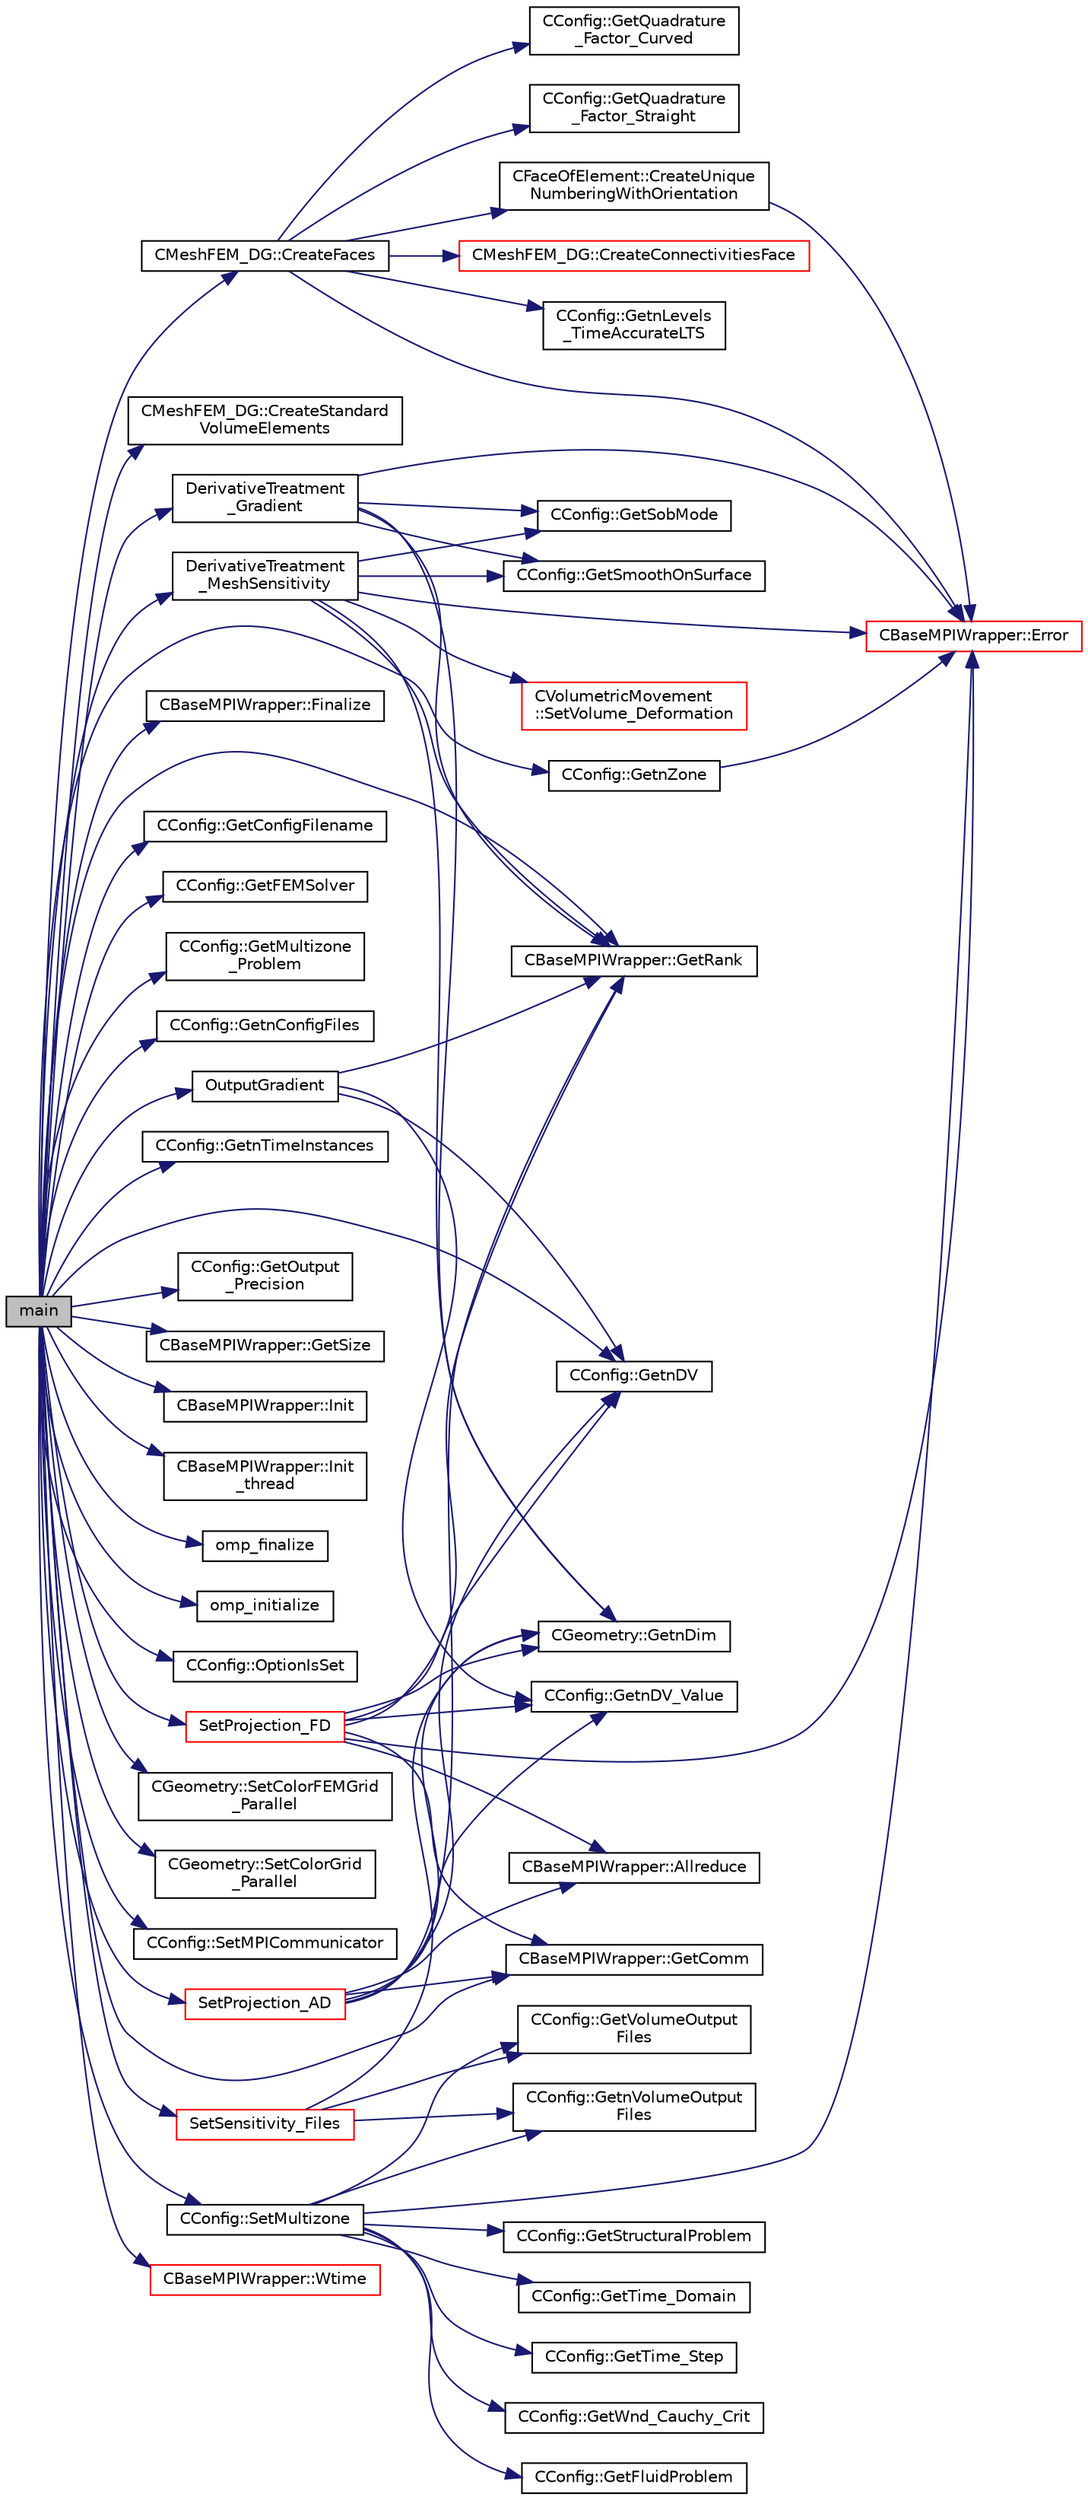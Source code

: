 digraph "main"
{
 // LATEX_PDF_SIZE
  edge [fontname="Helvetica",fontsize="10",labelfontname="Helvetica",labelfontsize="10"];
  node [fontname="Helvetica",fontsize="10",shape=record];
  rankdir="LR";
  Node1 [label="main",height=0.2,width=0.4,color="black", fillcolor="grey75", style="filled", fontcolor="black",tooltip=" "];
  Node1 -> Node2 [color="midnightblue",fontsize="10",style="solid",fontname="Helvetica"];
  Node2 [label="CMeshFEM_DG::CreateFaces",height=0.2,width=0.4,color="black", fillcolor="white", style="filled",URL="$classCMeshFEM__DG.html#a1f627fc4d40b545b139486a83396874d",tooltip="Function to create the faces used in the DG formulation."];
  Node2 -> Node3 [color="midnightblue",fontsize="10",style="solid",fontname="Helvetica"];
  Node3 [label="CMeshFEM_DG::CreateConnectivitiesFace",height=0.2,width=0.4,color="red", fillcolor="white", style="filled",URL="$classCMeshFEM__DG.html#a6640834bb680287577c101d1982f524e",tooltip="Function, which computes the correct sequence of the connectivities of a face, such that it matches t..."];
  Node2 -> Node14 [color="midnightblue",fontsize="10",style="solid",fontname="Helvetica"];
  Node14 [label="CFaceOfElement::CreateUnique\lNumberingWithOrientation",height=0.2,width=0.4,color="black", fillcolor="white", style="filled",URL="$classCFaceOfElement.html#aa4d87bea8ad3cf2bf6ccf58099605f85",tooltip=" "];
  Node14 -> Node5 [color="midnightblue",fontsize="10",style="solid",fontname="Helvetica"];
  Node5 [label="CBaseMPIWrapper::Error",height=0.2,width=0.4,color="red", fillcolor="white", style="filled",URL="$classCBaseMPIWrapper.html#a04457c47629bda56704e6a8804833eeb",tooltip=" "];
  Node2 -> Node5 [color="midnightblue",fontsize="10",style="solid",fontname="Helvetica"];
  Node2 -> Node15 [color="midnightblue",fontsize="10",style="solid",fontname="Helvetica"];
  Node15 [label="CConfig::GetnLevels\l_TimeAccurateLTS",height=0.2,width=0.4,color="black", fillcolor="white", style="filled",URL="$classCConfig.html#a27dc07a71d7798a849c68eda017144c8",tooltip="Get the number of time levels for time accurate local time stepping."];
  Node2 -> Node16 [color="midnightblue",fontsize="10",style="solid",fontname="Helvetica"];
  Node16 [label="CConfig::GetQuadrature\l_Factor_Curved",height=0.2,width=0.4,color="black", fillcolor="white", style="filled",URL="$classCConfig.html#a327e9a26e0fbd3a012a264923f3a1be6",tooltip="Get the factor applied during quadrature of curved elements."];
  Node2 -> Node17 [color="midnightblue",fontsize="10",style="solid",fontname="Helvetica"];
  Node17 [label="CConfig::GetQuadrature\l_Factor_Straight",height=0.2,width=0.4,color="black", fillcolor="white", style="filled",URL="$classCConfig.html#aff94e1be1fb0285007575ebcb27bff0d",tooltip="Get the factor applied during quadrature of straight elements."];
  Node1 -> Node18 [color="midnightblue",fontsize="10",style="solid",fontname="Helvetica"];
  Node18 [label="CMeshFEM_DG::CreateStandard\lVolumeElements",height=0.2,width=0.4,color="black", fillcolor="white", style="filled",URL="$classCMeshFEM__DG.html#a0eff23b6bfc954a78446b1cac9b6120a",tooltip="Function to create the standard volume elements."];
  Node1 -> Node19 [color="midnightblue",fontsize="10",style="solid",fontname="Helvetica"];
  Node19 [label="DerivativeTreatment\l_Gradient",height=0.2,width=0.4,color="black", fillcolor="white", style="filled",URL="$SU2__DOT_8cpp.html#aeab9feca294df8ac872d861d57e1ac88",tooltip="Treatment of derivatives with the Sobolev smoothing solver."];
  Node19 -> Node5 [color="midnightblue",fontsize="10",style="solid",fontname="Helvetica"];
  Node19 -> Node20 [color="midnightblue",fontsize="10",style="solid",fontname="Helvetica"];
  Node20 [label="CGeometry::GetnDim",height=0.2,width=0.4,color="black", fillcolor="white", style="filled",URL="$classCGeometry.html#ace7f7fe876f629f5bd5f92d4805a1a4b",tooltip="Get number of coordinates."];
  Node19 -> Node21 [color="midnightblue",fontsize="10",style="solid",fontname="Helvetica"];
  Node21 [label="CBaseMPIWrapper::GetRank",height=0.2,width=0.4,color="black", fillcolor="white", style="filled",URL="$classCBaseMPIWrapper.html#a63e1f265b788b4e56cb7ebdeba29b78e",tooltip=" "];
  Node19 -> Node22 [color="midnightblue",fontsize="10",style="solid",fontname="Helvetica"];
  Node22 [label="CConfig::GetSmoothOnSurface",height=0.2,width=0.4,color="black", fillcolor="white", style="filled",URL="$classCConfig.html#a86fc527efafc7ade33328d7f95fe9ee2",tooltip="Check if we assemble the operator on the surface."];
  Node19 -> Node23 [color="midnightblue",fontsize="10",style="solid",fontname="Helvetica"];
  Node23 [label="CConfig::GetSobMode",height=0.2,width=0.4,color="black", fillcolor="white", style="filled",URL="$classCConfig.html#a5fdef05b7a2d974cf47dbfb93678f38b",tooltip="The modus of operation for the Sobolev solver."];
  Node1 -> Node24 [color="midnightblue",fontsize="10",style="solid",fontname="Helvetica"];
  Node24 [label="DerivativeTreatment\l_MeshSensitivity",height=0.2,width=0.4,color="black", fillcolor="white", style="filled",URL="$SU2__DOT_8cpp.html#a160a5823e2f9b59992121278680ea5d5",tooltip="Treatment of derivatives with the Sobolev smoothing solver."];
  Node24 -> Node5 [color="midnightblue",fontsize="10",style="solid",fontname="Helvetica"];
  Node24 -> Node20 [color="midnightblue",fontsize="10",style="solid",fontname="Helvetica"];
  Node24 -> Node21 [color="midnightblue",fontsize="10",style="solid",fontname="Helvetica"];
  Node24 -> Node22 [color="midnightblue",fontsize="10",style="solid",fontname="Helvetica"];
  Node24 -> Node23 [color="midnightblue",fontsize="10",style="solid",fontname="Helvetica"];
  Node24 -> Node25 [color="midnightblue",fontsize="10",style="solid",fontname="Helvetica"];
  Node25 [label="CVolumetricMovement\l::SetVolume_Deformation",height=0.2,width=0.4,color="red", fillcolor="white", style="filled",URL="$classCVolumetricMovement.html#a96c9dadafe051a2479ef4ec4b51adb04",tooltip="Grid deformation using the spring analogy method."];
  Node1 -> Node135 [color="midnightblue",fontsize="10",style="solid",fontname="Helvetica"];
  Node135 [label="CBaseMPIWrapper::Finalize",height=0.2,width=0.4,color="black", fillcolor="white", style="filled",URL="$classCBaseMPIWrapper.html#a5459d6cee8e839902766948777fb6116",tooltip=" "];
  Node1 -> Node32 [color="midnightblue",fontsize="10",style="solid",fontname="Helvetica"];
  Node32 [label="CBaseMPIWrapper::GetComm",height=0.2,width=0.4,color="black", fillcolor="white", style="filled",URL="$classCBaseMPIWrapper.html#a8154391fc3522954802889d81d4ef5da",tooltip=" "];
  Node1 -> Node136 [color="midnightblue",fontsize="10",style="solid",fontname="Helvetica"];
  Node136 [label="CConfig::GetConfigFilename",height=0.2,width=0.4,color="black", fillcolor="white", style="filled",URL="$classCConfig.html#a243a8d9151ea4cba3d8b3b578efbf492",tooltip="Get the filenames of the individual config files."];
  Node1 -> Node137 [color="midnightblue",fontsize="10",style="solid",fontname="Helvetica"];
  Node137 [label="CConfig::GetFEMSolver",height=0.2,width=0.4,color="black", fillcolor="white", style="filled",URL="$classCConfig.html#a026768bd4b64557bf812e687471756df",tooltip="Return true if a high order FEM solver is in use."];
  Node1 -> Node138 [color="midnightblue",fontsize="10",style="solid",fontname="Helvetica"];
  Node138 [label="CConfig::GetMultizone\l_Problem",height=0.2,width=0.4,color="black", fillcolor="white", style="filled",URL="$classCConfig.html#abafdda03255a7f71a9701ded02f6d231",tooltip="Get whether the simulation we are running is a multizone simulation."];
  Node1 -> Node139 [color="midnightblue",fontsize="10",style="solid",fontname="Helvetica"];
  Node139 [label="CConfig::GetnConfigFiles",height=0.2,width=0.4,color="black", fillcolor="white", style="filled",URL="$classCConfig.html#ab00a1703764c8e2c640b8a71a4a17dfa",tooltip="Get the number of config files."];
  Node1 -> Node140 [color="midnightblue",fontsize="10",style="solid",fontname="Helvetica"];
  Node140 [label="CConfig::GetnDV",height=0.2,width=0.4,color="black", fillcolor="white", style="filled",URL="$classCConfig.html#ae5c65a1fe19d745724a39ca169d82698",tooltip="Get the number of design variables."];
  Node1 -> Node141 [color="midnightblue",fontsize="10",style="solid",fontname="Helvetica"];
  Node141 [label="CConfig::GetnTimeInstances",height=0.2,width=0.4,color="black", fillcolor="white", style="filled",URL="$classCConfig.html#a6ae9111090db52de2f8f07f77d6416d5",tooltip="Retrieves the number of periodic time instances for Harmonic Balance."];
  Node1 -> Node142 [color="midnightblue",fontsize="10",style="solid",fontname="Helvetica"];
  Node142 [label="CConfig::GetnZone",height=0.2,width=0.4,color="black", fillcolor="white", style="filled",URL="$classCConfig.html#a33f1af516d14a4d3815b577c37398773",tooltip="Gets the number of zones in the mesh file."];
  Node142 -> Node5 [color="midnightblue",fontsize="10",style="solid",fontname="Helvetica"];
  Node1 -> Node143 [color="midnightblue",fontsize="10",style="solid",fontname="Helvetica"];
  Node143 [label="CConfig::GetOutput\l_Precision",height=0.2,width=0.4,color="black", fillcolor="white", style="filled",URL="$classCConfig.html#abd7ba56a182284f00644b8d2b81a8c17",tooltip="Get the output precision to be used in <ofstream>.precision(value) for history and SU2_DOT output."];
  Node1 -> Node21 [color="midnightblue",fontsize="10",style="solid",fontname="Helvetica"];
  Node1 -> Node144 [color="midnightblue",fontsize="10",style="solid",fontname="Helvetica"];
  Node144 [label="CBaseMPIWrapper::GetSize",height=0.2,width=0.4,color="black", fillcolor="white", style="filled",URL="$classCBaseMPIWrapper.html#a3a60032ab9d3e6197ca2796cfb37c4e2",tooltip=" "];
  Node1 -> Node145 [color="midnightblue",fontsize="10",style="solid",fontname="Helvetica"];
  Node145 [label="CBaseMPIWrapper::Init",height=0.2,width=0.4,color="black", fillcolor="white", style="filled",URL="$classCBaseMPIWrapper.html#a2b27c0e62f4e5480698eac8ce9accc34",tooltip=" "];
  Node1 -> Node146 [color="midnightblue",fontsize="10",style="solid",fontname="Helvetica"];
  Node146 [label="CBaseMPIWrapper::Init\l_thread",height=0.2,width=0.4,color="black", fillcolor="white", style="filled",URL="$classCBaseMPIWrapper.html#a8cc80a15a3f77d83aedb67ced9d8d2a4",tooltip=" "];
  Node1 -> Node147 [color="midnightblue",fontsize="10",style="solid",fontname="Helvetica"];
  Node147 [label="omp_finalize",height=0.2,width=0.4,color="black", fillcolor="white", style="filled",URL="$omp__structure_8cpp.html#a817c2fb3e323eef55eb47ff13fd7edae",tooltip=" "];
  Node1 -> Node148 [color="midnightblue",fontsize="10",style="solid",fontname="Helvetica"];
  Node148 [label="omp_initialize",height=0.2,width=0.4,color="black", fillcolor="white", style="filled",URL="$omp__structure_8cpp.html#a97d8eb8a44f4bcca2ad07b6e3b9870ac",tooltip=" "];
  Node1 -> Node149 [color="midnightblue",fontsize="10",style="solid",fontname="Helvetica"];
  Node149 [label="CConfig::OptionIsSet",height=0.2,width=0.4,color="black", fillcolor="white", style="filled",URL="$classCConfig.html#a2ac78f78f7124d1753eabd783bfe37f5",tooltip="Check if an option is present in the config file."];
  Node1 -> Node150 [color="midnightblue",fontsize="10",style="solid",fontname="Helvetica"];
  Node150 [label="OutputGradient",height=0.2,width=0.4,color="black", fillcolor="white", style="filled",URL="$SU2__DOT_8cpp.html#a6325f0b5516157a9727d2fda90883491",tooltip="Prints the gradient information to a file."];
  Node150 -> Node140 [color="midnightblue",fontsize="10",style="solid",fontname="Helvetica"];
  Node150 -> Node151 [color="midnightblue",fontsize="10",style="solid",fontname="Helvetica"];
  Node151 [label="CConfig::GetnDV_Value",height=0.2,width=0.4,color="black", fillcolor="white", style="filled",URL="$classCConfig.html#a2feafc43d2ebac2917c70f15cf138fc6",tooltip="Get the number of design variables."];
  Node150 -> Node21 [color="midnightblue",fontsize="10",style="solid",fontname="Helvetica"];
  Node1 -> Node152 [color="midnightblue",fontsize="10",style="solid",fontname="Helvetica"];
  Node152 [label="CGeometry::SetColorFEMGrid\l_Parallel",height=0.2,width=0.4,color="black", fillcolor="white", style="filled",URL="$classCGeometry.html#a12ee0f17b317854c334d427aeed34737",tooltip="A virtual member."];
  Node1 -> Node153 [color="midnightblue",fontsize="10",style="solid",fontname="Helvetica"];
  Node153 [label="CGeometry::SetColorGrid\l_Parallel",height=0.2,width=0.4,color="black", fillcolor="white", style="filled",URL="$classCGeometry.html#aa1224a6b338954f5c576505f2f000e8d",tooltip="A virtual member."];
  Node1 -> Node154 [color="midnightblue",fontsize="10",style="solid",fontname="Helvetica"];
  Node154 [label="CConfig::SetMPICommunicator",height=0.2,width=0.4,color="black", fillcolor="white", style="filled",URL="$classCConfig.html#a8fe195d73ad49b5b29c7488bd01193a3",tooltip="Set the MPI communicator for SU2."];
  Node1 -> Node155 [color="midnightblue",fontsize="10",style="solid",fontname="Helvetica"];
  Node155 [label="CConfig::SetMultizone",height=0.2,width=0.4,color="black", fillcolor="white", style="filled",URL="$classCConfig.html#acd89f93bfce0d43b33d22d7e3ea9e2c9",tooltip="Set multizone properties."];
  Node155 -> Node5 [color="midnightblue",fontsize="10",style="solid",fontname="Helvetica"];
  Node155 -> Node156 [color="midnightblue",fontsize="10",style="solid",fontname="Helvetica"];
  Node156 [label="CConfig::GetFluidProblem",height=0.2,width=0.4,color="black", fillcolor="white", style="filled",URL="$classCConfig.html#ace61be93af4e96f53b22e1a94c647821",tooltip="Return true if a fluid solver is in use."];
  Node155 -> Node157 [color="midnightblue",fontsize="10",style="solid",fontname="Helvetica"];
  Node157 [label="CConfig::GetnVolumeOutput\lFiles",height=0.2,width=0.4,color="black", fillcolor="white", style="filled",URL="$classCConfig.html#a2298deab9cdc00a1c09f6e7cf6c8e07c",tooltip="GetnVolumeOutputFiles."];
  Node155 -> Node158 [color="midnightblue",fontsize="10",style="solid",fontname="Helvetica"];
  Node158 [label="CConfig::GetStructuralProblem",height=0.2,width=0.4,color="black", fillcolor="white", style="filled",URL="$classCConfig.html#aa89d8d244474c95cd3137adcbfafb1da",tooltip="Return true if a structural solver is in use."];
  Node155 -> Node159 [color="midnightblue",fontsize="10",style="solid",fontname="Helvetica"];
  Node159 [label="CConfig::GetTime_Domain",height=0.2,width=0.4,color="black", fillcolor="white", style="filled",URL="$classCConfig.html#a85d2e3cf43b77c63642c40c235b853f3",tooltip="Check if the multizone problem is solved for time domain."];
  Node155 -> Node160 [color="midnightblue",fontsize="10",style="solid",fontname="Helvetica"];
  Node160 [label="CConfig::GetTime_Step",height=0.2,width=0.4,color="black", fillcolor="white", style="filled",URL="$classCConfig.html#ace4763d82cccbf07f2388d88689927ee",tooltip="Get the time step for multizone problems."];
  Node155 -> Node161 [color="midnightblue",fontsize="10",style="solid",fontname="Helvetica"];
  Node161 [label="CConfig::GetVolumeOutput\lFiles",height=0.2,width=0.4,color="black", fillcolor="white", style="filled",URL="$classCConfig.html#adfae5472df18b9be89665c415e0061df",tooltip="GetVolumeOutputFiles."];
  Node155 -> Node162 [color="midnightblue",fontsize="10",style="solid",fontname="Helvetica"];
  Node162 [label="CConfig::GetWnd_Cauchy_Crit",height=0.2,width=0.4,color="black", fillcolor="white", style="filled",URL="$classCConfig.html#aa074bd70eeb57bbdf6ae340f93389096",tooltip="Get the boolean value, whether the the Cauchy method for the time averaged windowed objective functio..."];
  Node1 -> Node163 [color="midnightblue",fontsize="10",style="solid",fontname="Helvetica"];
  Node163 [label="SetProjection_AD",height=0.2,width=0.4,color="red", fillcolor="white", style="filled",URL="$SU2__DOT_8cpp.html#a3fceed882e8eb3d6796c8e8396af7d87",tooltip="Projection of the surface sensitivity using algorithmic differentiation (AD)."];
  Node163 -> Node31 [color="midnightblue",fontsize="10",style="solid",fontname="Helvetica"];
  Node31 [label="CBaseMPIWrapper::Allreduce",height=0.2,width=0.4,color="black", fillcolor="white", style="filled",URL="$classCBaseMPIWrapper.html#a381d4b3738c09d92ee1ae9f89715b541",tooltip=" "];
  Node163 -> Node32 [color="midnightblue",fontsize="10",style="solid",fontname="Helvetica"];
  Node163 -> Node20 [color="midnightblue",fontsize="10",style="solid",fontname="Helvetica"];
  Node163 -> Node140 [color="midnightblue",fontsize="10",style="solid",fontname="Helvetica"];
  Node163 -> Node151 [color="midnightblue",fontsize="10",style="solid",fontname="Helvetica"];
  Node163 -> Node21 [color="midnightblue",fontsize="10",style="solid",fontname="Helvetica"];
  Node1 -> Node343 [color="midnightblue",fontsize="10",style="solid",fontname="Helvetica"];
  Node343 [label="SetProjection_FD",height=0.2,width=0.4,color="red", fillcolor="white", style="filled",URL="$SU2__DOT_8cpp.html#a5c5163a755085e03f1dfa23aeb7e21f2",tooltip="Projection of the surface sensitivity using finite differences (FD)."];
  Node343 -> Node31 [color="midnightblue",fontsize="10",style="solid",fontname="Helvetica"];
  Node343 -> Node5 [color="midnightblue",fontsize="10",style="solid",fontname="Helvetica"];
  Node343 -> Node32 [color="midnightblue",fontsize="10",style="solid",fontname="Helvetica"];
  Node343 -> Node20 [color="midnightblue",fontsize="10",style="solid",fontname="Helvetica"];
  Node343 -> Node140 [color="midnightblue",fontsize="10",style="solid",fontname="Helvetica"];
  Node343 -> Node151 [color="midnightblue",fontsize="10",style="solid",fontname="Helvetica"];
  Node343 -> Node21 [color="midnightblue",fontsize="10",style="solid",fontname="Helvetica"];
  Node1 -> Node345 [color="midnightblue",fontsize="10",style="solid",fontname="Helvetica"];
  Node345 [label="SetSensitivity_Files",height=0.2,width=0.4,color="red", fillcolor="white", style="filled",URL="$SU2__DOT_8cpp.html#a63d4fd49ad25f4916709545fb847948c",tooltip="Write the sensitivity (including mesh sensitivity) computed with the discrete adjoint method on the s..."];
  Node345 -> Node20 [color="midnightblue",fontsize="10",style="solid",fontname="Helvetica"];
  Node345 -> Node157 [color="midnightblue",fontsize="10",style="solid",fontname="Helvetica"];
  Node345 -> Node161 [color="midnightblue",fontsize="10",style="solid",fontname="Helvetica"];
  Node1 -> Node418 [color="midnightblue",fontsize="10",style="solid",fontname="Helvetica"];
  Node418 [label="CBaseMPIWrapper::Wtime",height=0.2,width=0.4,color="red", fillcolor="white", style="filled",URL="$classCBaseMPIWrapper.html#adcf32aa628d4b515e8835bc5c56fbf08",tooltip=" "];
}
